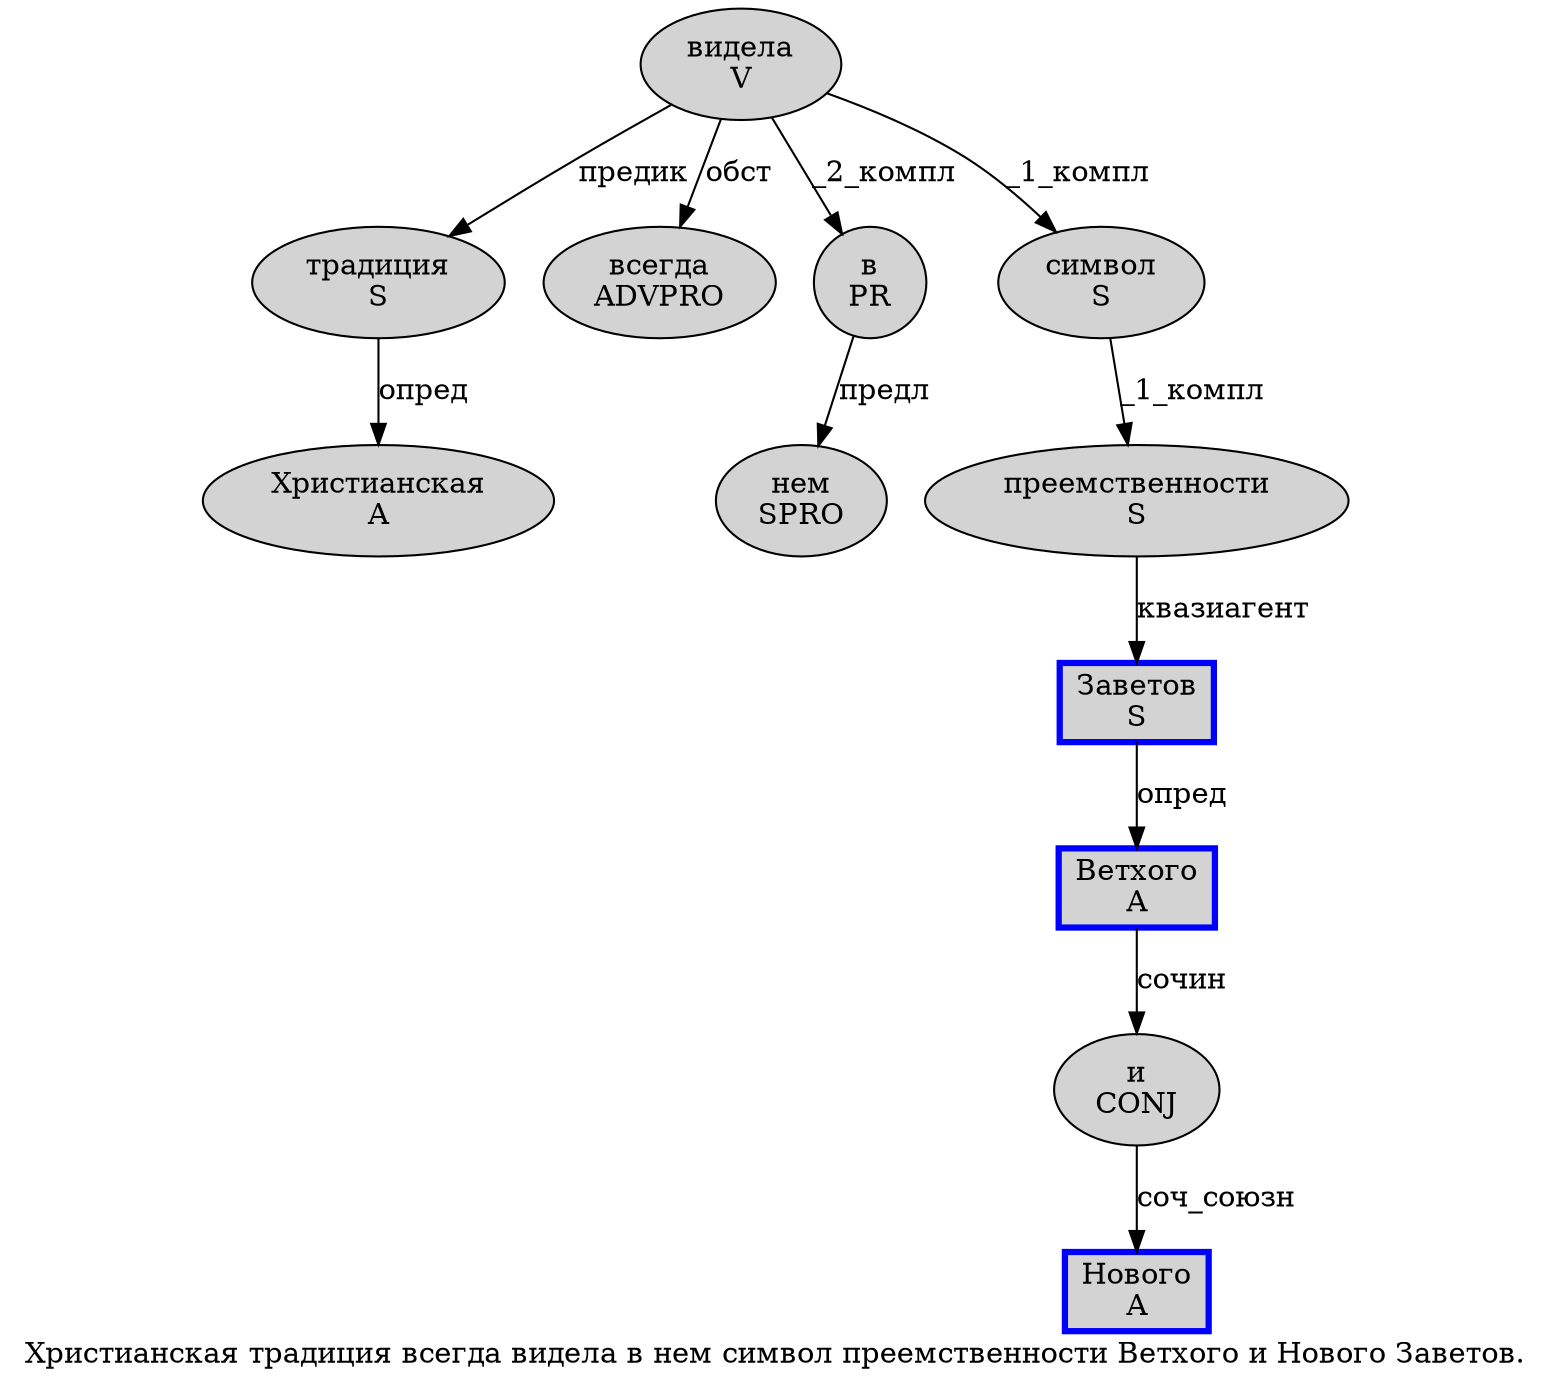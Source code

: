 digraph SENTENCE_545 {
	graph [label="Христианская традиция всегда видела в нем символ преемственности Ветхого и Нового Заветов."]
	node [style=filled]
		0 [label="Христианская
A" color="" fillcolor=lightgray penwidth=1 shape=ellipse]
		1 [label="традиция
S" color="" fillcolor=lightgray penwidth=1 shape=ellipse]
		2 [label="всегда
ADVPRO" color="" fillcolor=lightgray penwidth=1 shape=ellipse]
		3 [label="видела
V" color="" fillcolor=lightgray penwidth=1 shape=ellipse]
		4 [label="в
PR" color="" fillcolor=lightgray penwidth=1 shape=ellipse]
		5 [label="нем
SPRO" color="" fillcolor=lightgray penwidth=1 shape=ellipse]
		6 [label="символ
S" color="" fillcolor=lightgray penwidth=1 shape=ellipse]
		7 [label="преемственности
S" color="" fillcolor=lightgray penwidth=1 shape=ellipse]
		8 [label="Ветхого
A" color=blue fillcolor=lightgray penwidth=3 shape=box]
		9 [label="и
CONJ" color="" fillcolor=lightgray penwidth=1 shape=ellipse]
		10 [label="Нового
A" color=blue fillcolor=lightgray penwidth=3 shape=box]
		11 [label="Заветов
S" color=blue fillcolor=lightgray penwidth=3 shape=box]
			9 -> 10 [label="соч_союзн"]
			7 -> 11 [label="квазиагент"]
			3 -> 1 [label="предик"]
			3 -> 2 [label="обст"]
			3 -> 4 [label="_2_компл"]
			3 -> 6 [label="_1_компл"]
			8 -> 9 [label="сочин"]
			4 -> 5 [label="предл"]
			11 -> 8 [label="опред"]
			6 -> 7 [label="_1_компл"]
			1 -> 0 [label="опред"]
}